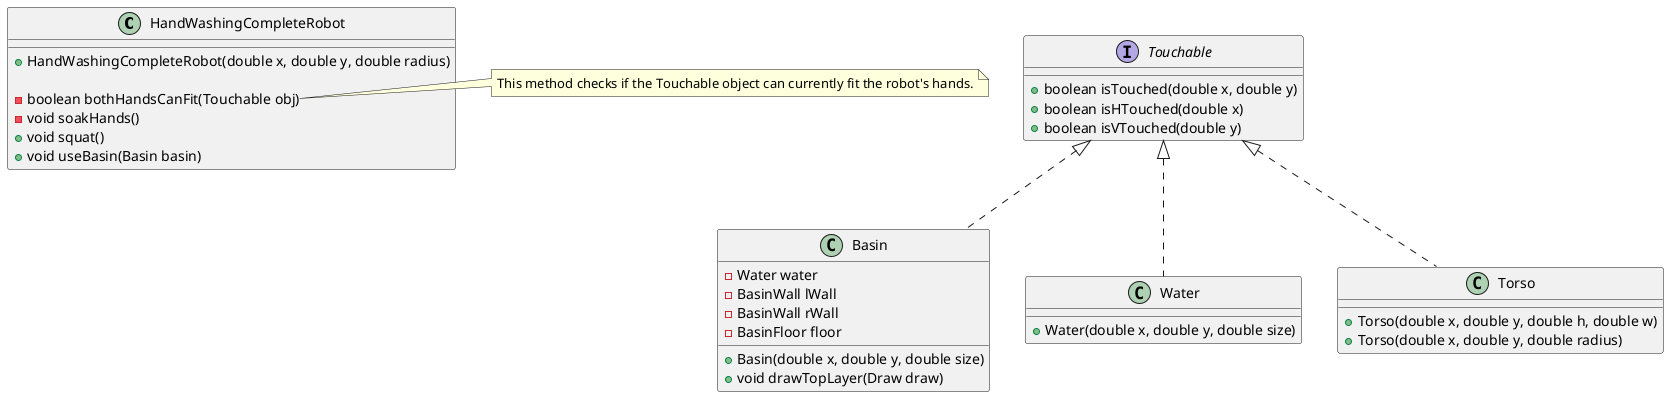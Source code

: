 @startuml "Interface Examples"

class "HandWashingCompleteRobot" as HWCR {
    +HandWashingCompleteRobot(double x, double y, double radius)
    
    -boolean bothHandsCanFit(Touchable obj)
    -void soakHands()
    +void squat()
    +void useBasin(Basin basin)
}

note right of HWCR::"boolean bothHandsCanFit(Touchable obj)"
  This method checks if the Touchable object can currently fit the robot's hands.
end note

interface "Touchable" as tb{
  +boolean isTouched(double x, double y)
  +boolean isHTouched(double x)
  +boolean isVTouched(double y)
}

class Basin {
  -Water water
  -BasinWall lWall
  -BasinWall rWall
  -BasinFloor floor
  
  +Basin(double x, double y, double size)
  +void drawTopLayer(Draw draw)
}

class Water {
  +Water(double x, double y, double size)
}

class "Torso" as dRT {
  +Torso(double x, double y, double h, double w)
  +Torso(double x, double y, double radius)
}

tb <|.. Basin
tb <|.. Water
tb <|.. dRT

@enduml